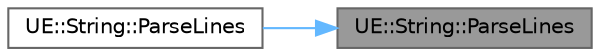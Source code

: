 digraph "UE::String::ParseLines"
{
 // INTERACTIVE_SVG=YES
 // LATEX_PDF_SIZE
  bgcolor="transparent";
  edge [fontname=Helvetica,fontsize=10,labelfontname=Helvetica,labelfontsize=10];
  node [fontname=Helvetica,fontsize=10,shape=box,height=0.2,width=0.4];
  rankdir="RL";
  Node1 [id="Node000001",label="UE::String::ParseLines",height=0.2,width=0.4,color="gray40", fillcolor="grey60", style="filled", fontcolor="black",tooltip="Visit every line in the input string as terminated by any of CRLF, CR, LF."];
  Node1 -> Node2 [id="edge1_Node000001_Node000002",dir="back",color="steelblue1",style="solid",tooltip=" "];
  Node2 [id="Node000002",label="UE::String::ParseLines",height=0.2,width=0.4,color="grey40", fillcolor="white", style="filled",URL="$d9/d2e/namespaceUE_1_1String.html#afc7d6136d7948047ba34e334712b28dd",tooltip="Parse lines in the input string as terminated by any of CRLF, CR, LF."];
}
